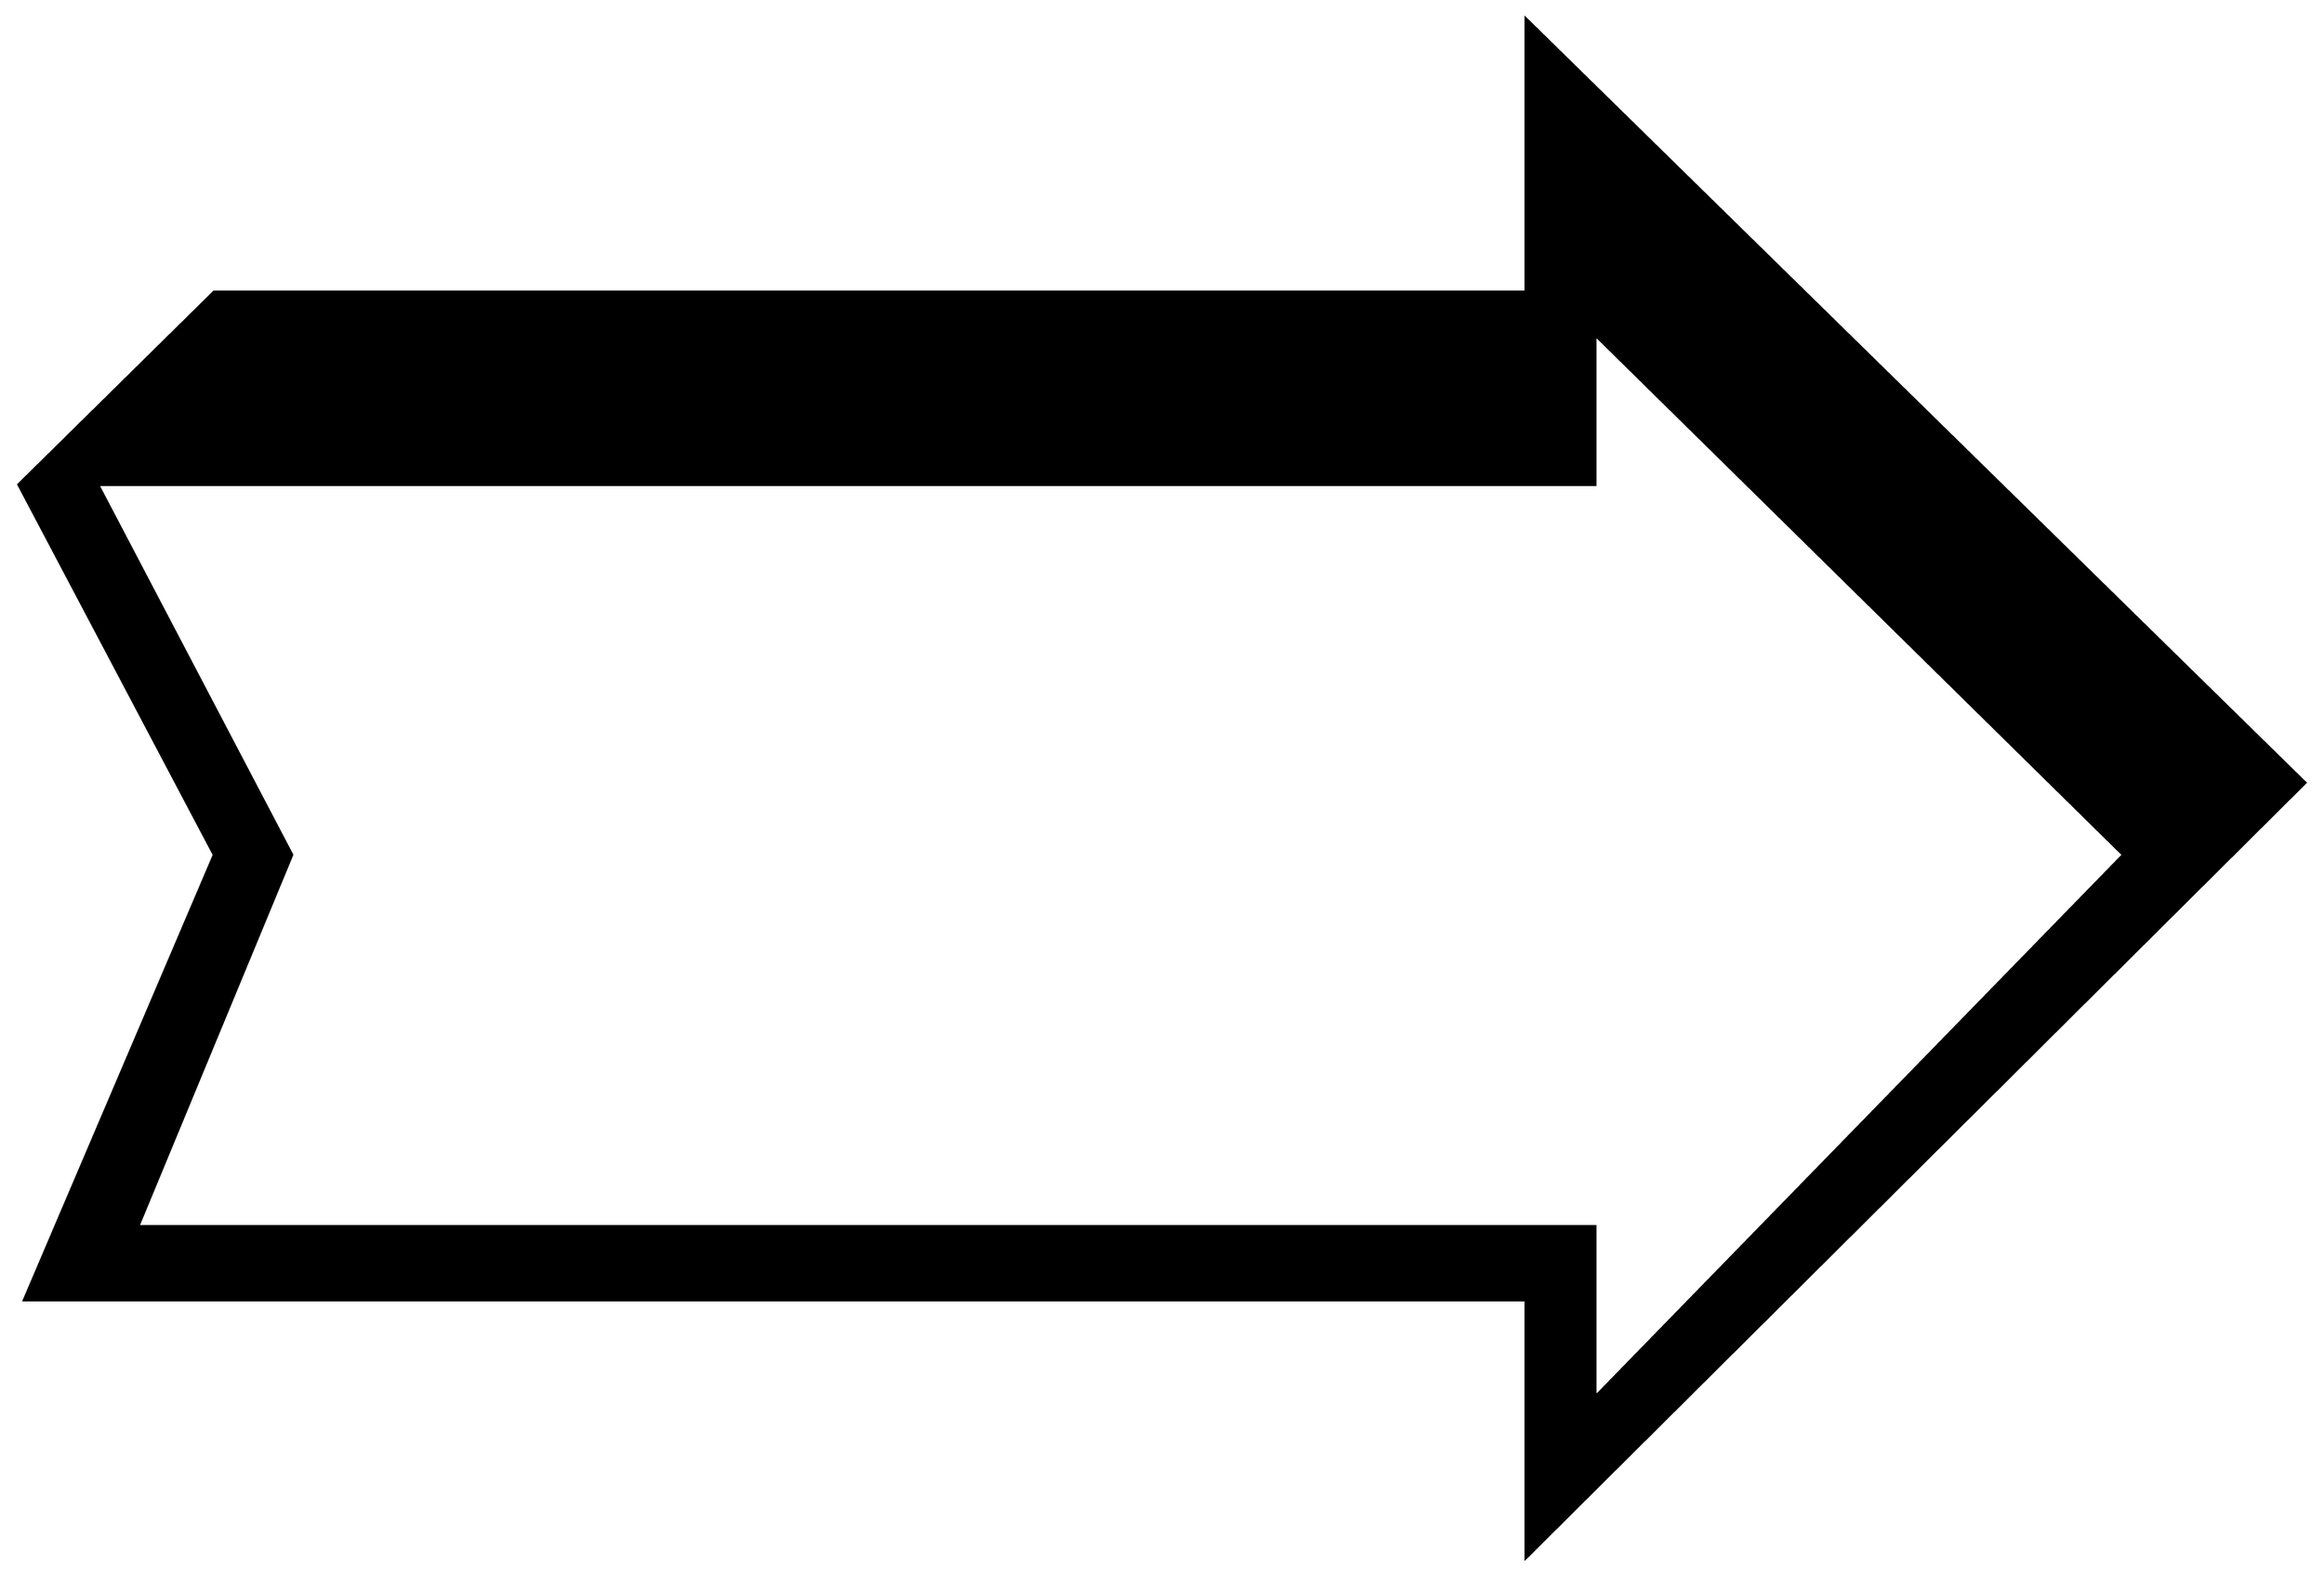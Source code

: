 


\begin{tikzpicture}[y=0.80pt, x=0.80pt, yscale=-1.0, xscale=1.0, inner sep=0pt, outer sep=0pt]
\begin{scope}[shift={(100.0,1829.0)},nonzero rule]
  \path[draw=.,fill=.,line width=1.600pt] (1749.0,-709.0) --
    (1187.0,-150.0) -- (1187.0,-336.0) -- (104.0,-336.0) --
    (241.0,-657.0) -- (100.0,-924.0) -- (241.0,-1063.0) --
    (1187.0,-1063.0) -- (1187.0,-1260.0) -- (1749.0,-709.0) --
    cycle(1618.0,-657.0) -- (1237.0,-1032.0) -- (1237.0,-924.0)
    -- (157.0,-924.0) -- (297.0,-657.0) -- (186.0,-389.0) --
    (1237.0,-389.0) -- (1237.0,-266.0) -- (1618.0,-657.0) --
    cycle;
\end{scope}

\end{tikzpicture}

